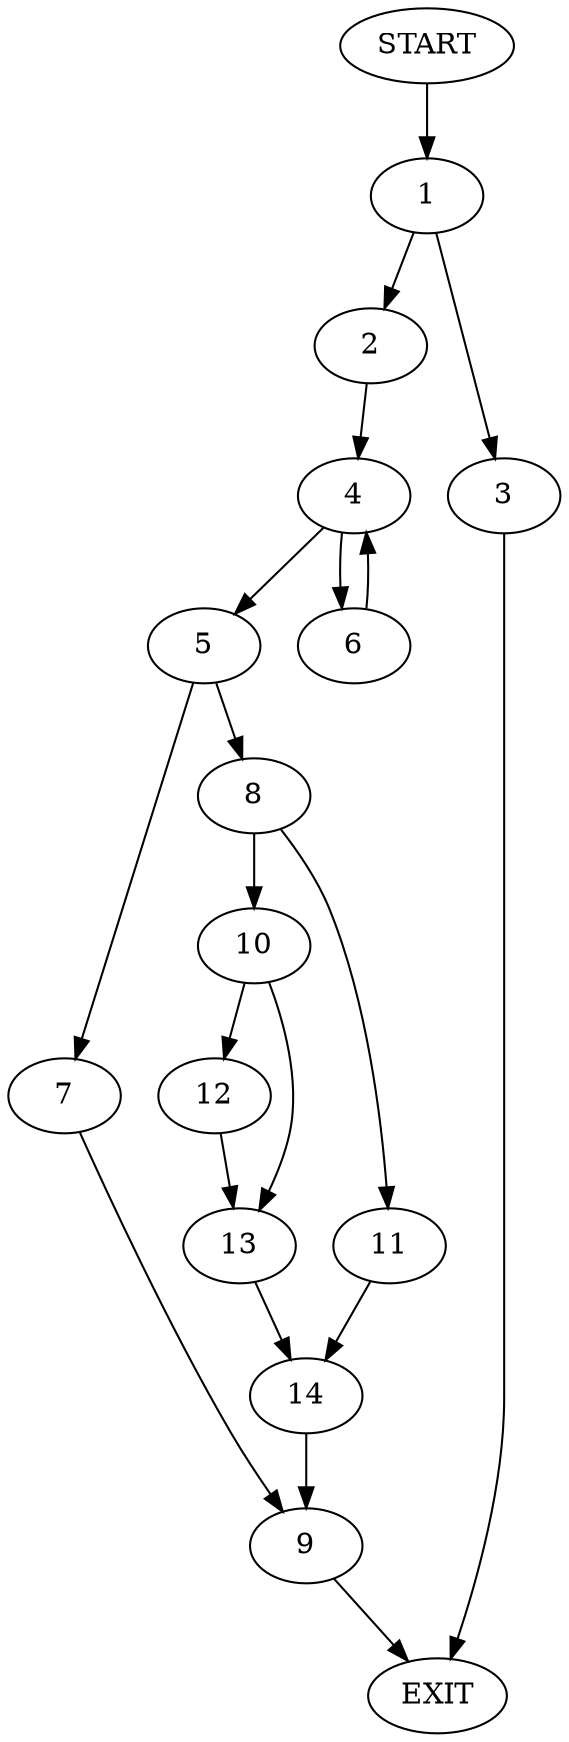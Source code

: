 digraph {
0 [label="START"]
15 [label="EXIT"]
0 -> 1
1 -> 2
1 -> 3
2 -> 4
3 -> 15
4 -> 5
4 -> 6
5 -> 7
5 -> 8
6 -> 4
7 -> 9
8 -> 10
8 -> 11
9 -> 15
10 -> 12
10 -> 13
11 -> 14
12 -> 13
13 -> 14
14 -> 9
}
